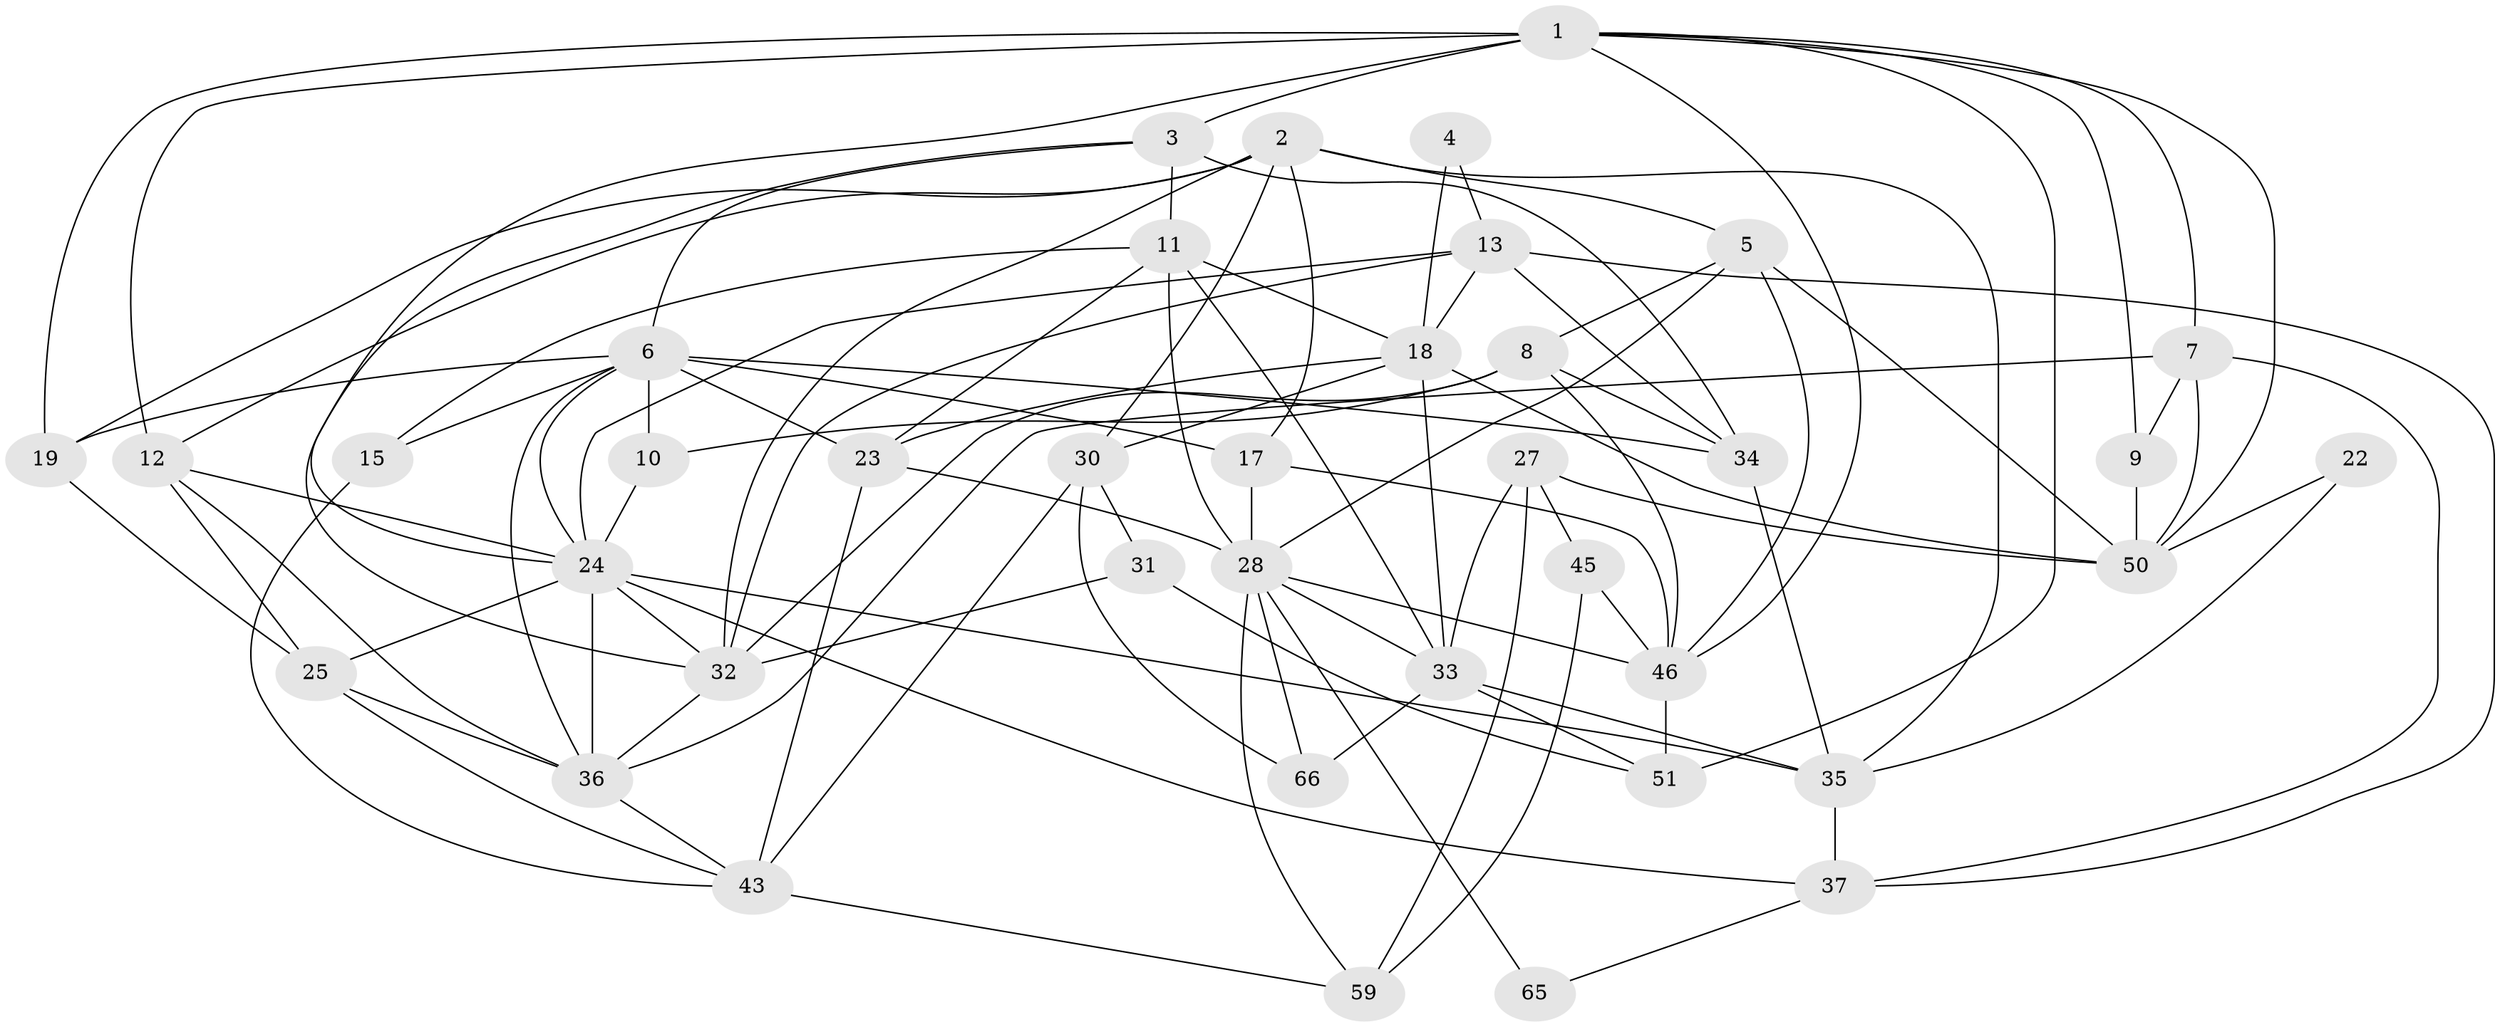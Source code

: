 // Generated by graph-tools (version 1.1) at 2025/24/03/03/25 07:24:03]
// undirected, 39 vertices, 102 edges
graph export_dot {
graph [start="1"]
  node [color=gray90,style=filled];
  1 [super="+38"];
  2 [super="+14"];
  3;
  4;
  5 [super="+56"];
  6 [super="+53"];
  7 [super="+26"];
  8 [super="+16"];
  9 [super="+63"];
  10;
  11 [super="+41"];
  12 [super="+21"];
  13 [super="+62"];
  15;
  17;
  18 [super="+20"];
  19;
  22;
  23 [super="+47"];
  24 [super="+40"];
  25 [super="+39"];
  27 [super="+61"];
  28 [super="+29"];
  30 [super="+44"];
  31;
  32 [super="+49"];
  33 [super="+54"];
  34 [super="+64"];
  35 [super="+60"];
  36 [super="+55"];
  37 [super="+42"];
  43 [super="+58"];
  45;
  46 [super="+48"];
  50 [super="+52"];
  51 [super="+57"];
  59;
  65;
  66;
  1 -- 24;
  1 -- 3 [weight=2];
  1 -- 7;
  1 -- 19;
  1 -- 50;
  1 -- 12;
  1 -- 46;
  1 -- 9;
  1 -- 51;
  2 -- 5;
  2 -- 32;
  2 -- 17;
  2 -- 19;
  2 -- 30;
  2 -- 12;
  2 -- 35;
  3 -- 11;
  3 -- 32;
  3 -- 6;
  3 -- 34;
  4 -- 18;
  4 -- 13;
  5 -- 50;
  5 -- 8;
  5 -- 28;
  5 -- 46;
  6 -- 19;
  6 -- 10;
  6 -- 34 [weight=2];
  6 -- 24;
  6 -- 17;
  6 -- 23;
  6 -- 15;
  6 -- 36;
  7 -- 37;
  7 -- 50;
  7 -- 9;
  7 -- 36;
  8 -- 10;
  8 -- 32;
  8 -- 46;
  8 -- 34;
  9 -- 50;
  10 -- 24;
  11 -- 15;
  11 -- 18;
  11 -- 28 [weight=2];
  11 -- 33;
  11 -- 23;
  12 -- 24;
  12 -- 25;
  12 -- 36;
  13 -- 32;
  13 -- 18;
  13 -- 34;
  13 -- 37;
  13 -- 24;
  15 -- 43;
  17 -- 46;
  17 -- 28;
  18 -- 50;
  18 -- 33;
  18 -- 23;
  18 -- 30;
  19 -- 25;
  22 -- 50;
  22 -- 35;
  23 -- 43;
  23 -- 28;
  24 -- 25;
  24 -- 35;
  24 -- 32;
  24 -- 37;
  24 -- 36;
  25 -- 43;
  25 -- 36;
  27 -- 59;
  27 -- 33;
  27 -- 50;
  27 -- 45;
  28 -- 65;
  28 -- 66;
  28 -- 33;
  28 -- 59;
  28 -- 46;
  30 -- 31;
  30 -- 66;
  30 -- 43;
  31 -- 32;
  31 -- 51;
  32 -- 36;
  33 -- 66;
  33 -- 51;
  33 -- 35;
  34 -- 35;
  35 -- 37;
  36 -- 43;
  37 -- 65;
  43 -- 59;
  45 -- 46;
  45 -- 59;
  46 -- 51;
}
